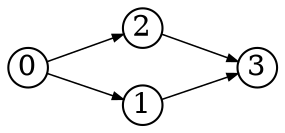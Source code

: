 digraph{
  rankdir=LR
  node [shape=circle,fixedsize=true,width=.26]
  edge [penwidth=0.75,arrowsize=0.5]
  3 -> {}
  2 -> {3}
  1 -> {3}
  0 -> {1 2}
}
